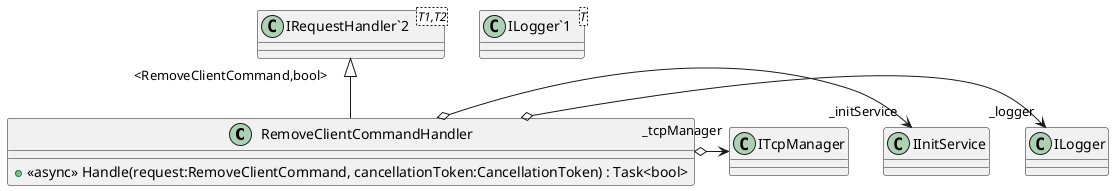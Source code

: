 @startuml
class RemoveClientCommandHandler {
    + <<async>> Handle(request:RemoveClientCommand, cancellationToken:CancellationToken) : Task<bool>
}
class "ILogger`1"<T> {
}
class "IRequestHandler`2"<T1,T2> {
}
"IRequestHandler`2" "<RemoveClientCommand,bool>" <|-- RemoveClientCommandHandler
RemoveClientCommandHandler o-> "_logger" ILogger
RemoveClientCommandHandler o-> "_initService" IInitService
RemoveClientCommandHandler o-> "_tcpManager" ITcpManager
@enduml
